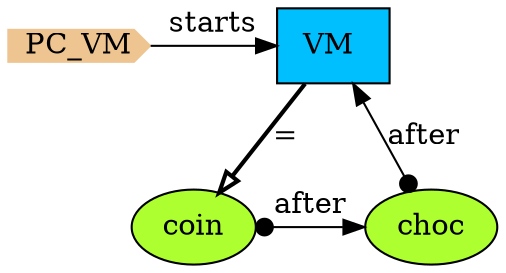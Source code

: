 digraph {
StartN_ [shape = cds,color=burlywood2,style=filled,height=.2,width=.2, label =PC_VM];
VM [shape=box,fillcolor=deepskyblue,style = filled,label="VM "];
choc [shape=ellipse,fillcolor=greenyellow,style = filled,label="choc"];
coin [shape=ellipse,fillcolor=greenyellow,style = filled,label="coin"];

{rank=same;choc,coin}
{rank=same;VM,StartN_}

choc->VM[arrowtail=dot,dir=both,label="after"];
StartN_->VM[label="starts"];
VM->coin[arrowhead="onormal",penwidth=2,label="="];
coin->choc[arrowtail=dot,dir=both,label="after"];
}